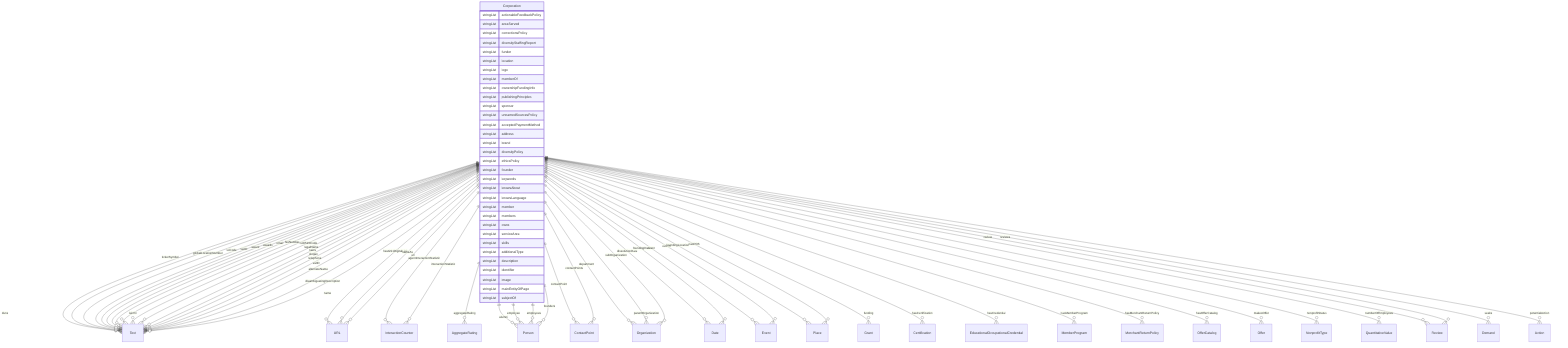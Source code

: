 erDiagram
Corporation {
    stringList actionableFeedbackPolicy  
    stringList areaServed  
    stringList correctionsPolicy  
    stringList diversityStaffingReport  
    stringList funder  
    stringList location  
    stringList logo  
    stringList memberOf  
    stringList ownershipFundingInfo  
    stringList publishingPrinciples  
    stringList sponsor  
    stringList unnamedSourcesPolicy  
    stringList acceptedPaymentMethod  
    stringList address  
    stringList brand  
    stringList diversityPolicy  
    stringList ethicsPolicy  
    stringList founder  
    stringList keywords  
    stringList knowsAbout  
    stringList knowsLanguage  
    stringList member  
    stringList members  
    stringList owns  
    stringList serviceArea  
    stringList skills  
    stringList additionalType  
    stringList description  
    stringList identifier  
    stringList image  
    stringList mainEntityOfPage  
    stringList subjectOf  
}

Corporation ||--}o Text : "tickerSymbol"
Corporation ||--}o Text : "duns"
Corporation ||--}o Text : "globalLocationNumber"
Corporation ||--}o URL : "hasGS1DigitalLink"
Corporation ||--}o Text : "leiCode"
Corporation ||--}o Text : "taxID"
Corporation ||--}o InteractionCounter : "agentInteractionStatistic"
Corporation ||--}o AggregateRating : "aggregateRating"
Corporation ||--}o Person : "alumni"
Corporation ||--}o Text : "award"
Corporation ||--}o Text : "awards"
Corporation ||--}o ContactPoint : "contactPoint"
Corporation ||--}o ContactPoint : "contactPoints"
Corporation ||--}o Organization : "department"
Corporation ||--}o Date : "dissolutionDate"
Corporation ||--}o Text : "email"
Corporation ||--}o Person : "employee"
Corporation ||--}o Person : "employees"
Corporation ||--}o Event : "event"
Corporation ||--}o Event : "events"
Corporation ||--}o Text : "faxNumber"
Corporation ||--}o Person : "founders"
Corporation ||--}o Date : "foundingDate"
Corporation ||--}o Place : "foundingLocation"
Corporation ||--}o Grant : "funding"
Corporation ||--}o Certification : "hasCertification"
Corporation ||--}o EducationalOccupationalCredential : "hasCredential"
Corporation ||--}o MemberProgram : "hasMemberProgram"
Corporation ||--}o MerchantReturnPolicy : "hasMerchantReturnPolicy"
Corporation ||--}o OfferCatalog : "hasOfferCatalog"
Corporation ||--}o Place : "hasPOS"
Corporation ||--}o InteractionCounter : "interactionStatistic"
Corporation ||--}o Text : "isicV4"
Corporation ||--}o Text : "iso6523Code"
Corporation ||--}o Text : "legalName"
Corporation ||--}o Offer : "makesOffer"
Corporation ||--}o Text : "naics"
Corporation ||--}o NonprofitType : "nonprofitStatus"
Corporation ||--}o QuantitativeValue : "numberOfEmployees"
Corporation ||--}o Organization : "parentOrganization"
Corporation ||--}o Review : "review"
Corporation ||--}o Review : "reviews"
Corporation ||--}o Demand : "seeks"
Corporation ||--}o Text : "slogan"
Corporation ||--}o Organization : "subOrganization"
Corporation ||--}o Text : "telephone"
Corporation ||--}o Text : "vatID"
Corporation ||--}o Text : "alternateName"
Corporation ||--}o Text : "disambiguatingDescription"
Corporation ||--}o Text : "name"
Corporation ||--}o URL : "sameAs"
Corporation ||--}o Action : "potentialAction"
Corporation ||--}o URL : "url"